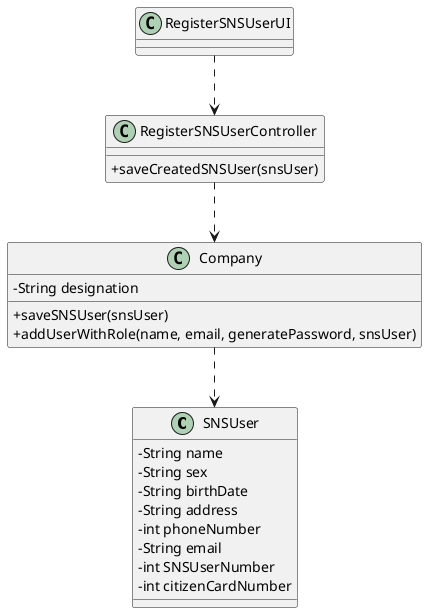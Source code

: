 @startuml
skinparam classAttributeIconSize 0


class SNSUser {
- String name
- String sex
- String birthDate
- String address
- int phoneNumber
- String email
- int SNSUserNumber
- int citizenCardNumber
}

class Company {
- String designation
+saveSNSUser(snsUser)
+addUserWithRole(name, email, generatePassword, snsUser)
}

class RegisterSNSUserController {
+saveCreatedSNSUser(snsUser)
}

class RegisterSNSUserUI {
}

RegisterSNSUserUI ..> RegisterSNSUserController
RegisterSNSUserController ..> Company
Company ..> SNSUser



@enduml